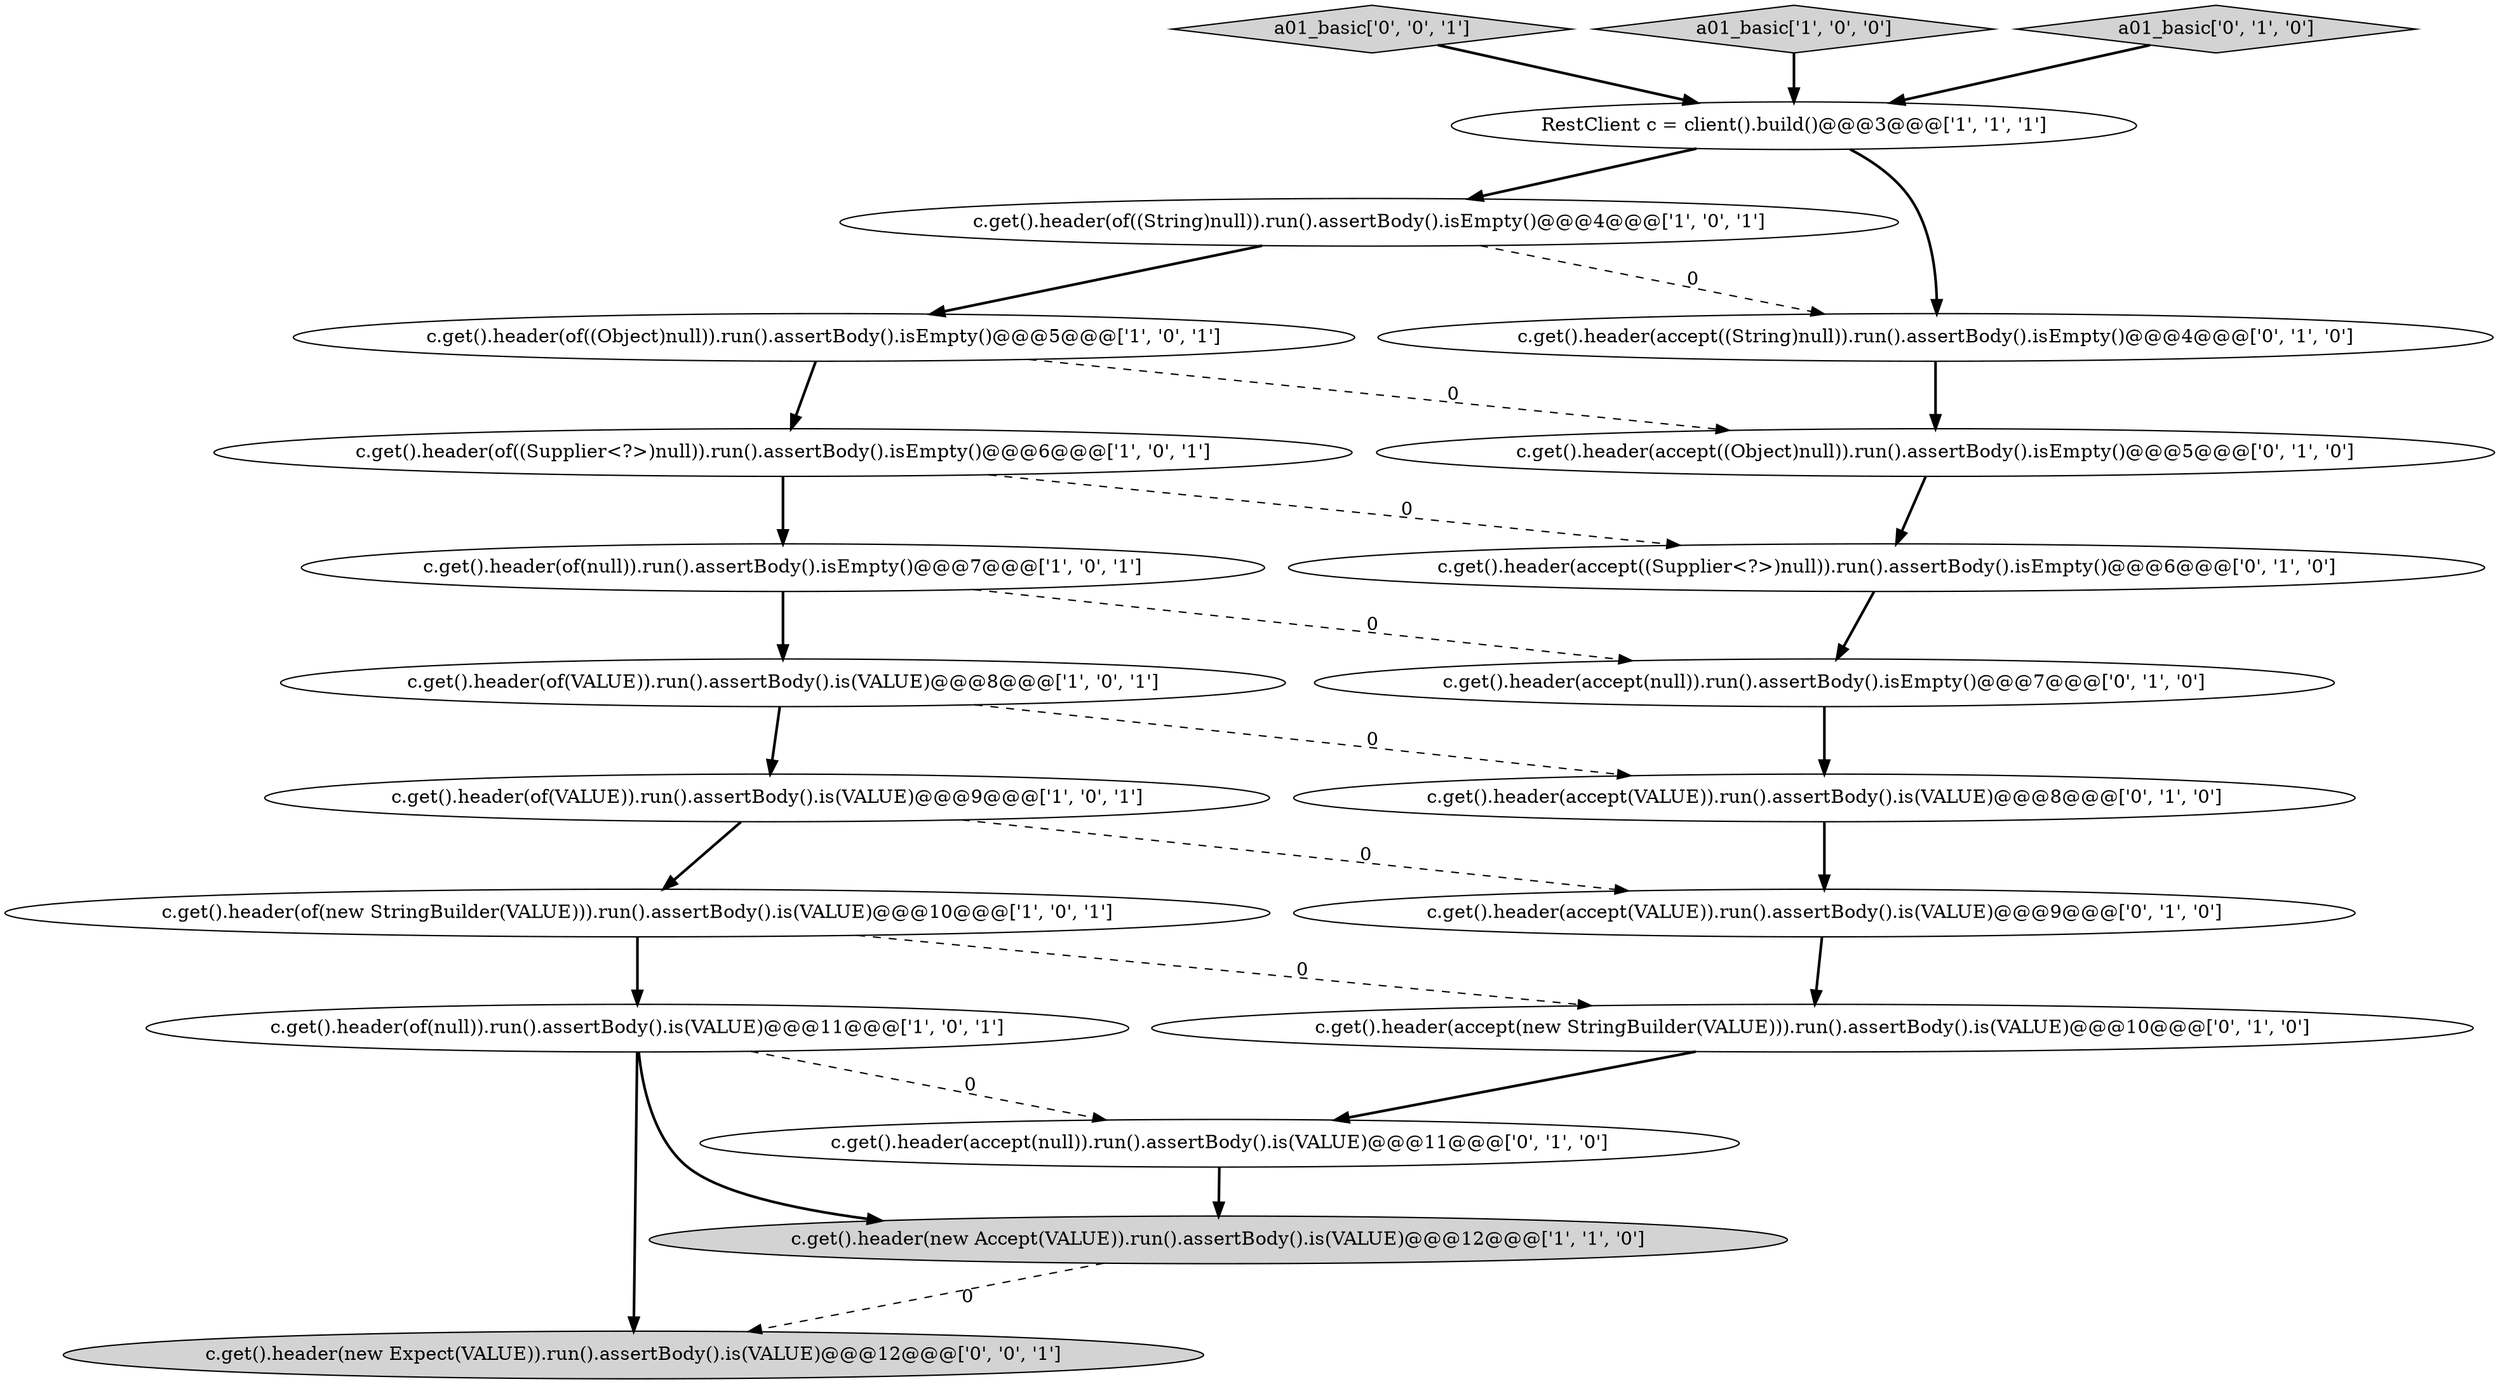 digraph {
7 [style = filled, label = "c.get().header(of(null)).run().assertBody().is(VALUE)@@@11@@@['1', '0', '1']", fillcolor = white, shape = ellipse image = "AAA0AAABBB1BBB"];
3 [style = filled, label = "c.get().header(of(VALUE)).run().assertBody().is(VALUE)@@@9@@@['1', '0', '1']", fillcolor = white, shape = ellipse image = "AAA0AAABBB1BBB"];
5 [style = filled, label = "c.get().header(of(VALUE)).run().assertBody().is(VALUE)@@@8@@@['1', '0', '1']", fillcolor = white, shape = ellipse image = "AAA0AAABBB1BBB"];
17 [style = filled, label = "c.get().header(accept(new StringBuilder(VALUE))).run().assertBody().is(VALUE)@@@10@@@['0', '1', '0']", fillcolor = white, shape = ellipse image = "AAA1AAABBB2BBB"];
0 [style = filled, label = "RestClient c = client().build()@@@3@@@['1', '1', '1']", fillcolor = white, shape = ellipse image = "AAA0AAABBB1BBB"];
13 [style = filled, label = "c.get().header(accept(VALUE)).run().assertBody().is(VALUE)@@@9@@@['0', '1', '0']", fillcolor = white, shape = ellipse image = "AAA1AAABBB2BBB"];
6 [style = filled, label = "c.get().header(of((Object)null)).run().assertBody().isEmpty()@@@5@@@['1', '0', '1']", fillcolor = white, shape = ellipse image = "AAA0AAABBB1BBB"];
14 [style = filled, label = "c.get().header(accept(null)).run().assertBody().is(VALUE)@@@11@@@['0', '1', '0']", fillcolor = white, shape = ellipse image = "AAA1AAABBB2BBB"];
21 [style = filled, label = "c.get().header(new Expect(VALUE)).run().assertBody().is(VALUE)@@@12@@@['0', '0', '1']", fillcolor = lightgray, shape = ellipse image = "AAA0AAABBB3BBB"];
8 [style = filled, label = "c.get().header(of((Supplier<?>)null)).run().assertBody().isEmpty()@@@6@@@['1', '0', '1']", fillcolor = white, shape = ellipse image = "AAA0AAABBB1BBB"];
20 [style = filled, label = "a01_basic['0', '0', '1']", fillcolor = lightgray, shape = diamond image = "AAA0AAABBB3BBB"];
2 [style = filled, label = "a01_basic['1', '0', '0']", fillcolor = lightgray, shape = diamond image = "AAA0AAABBB1BBB"];
16 [style = filled, label = "c.get().header(accept(VALUE)).run().assertBody().is(VALUE)@@@8@@@['0', '1', '0']", fillcolor = white, shape = ellipse image = "AAA1AAABBB2BBB"];
11 [style = filled, label = "c.get().header(accept((Supplier<?>)null)).run().assertBody().isEmpty()@@@6@@@['0', '1', '0']", fillcolor = white, shape = ellipse image = "AAA1AAABBB2BBB"];
10 [style = filled, label = "c.get().header(of(null)).run().assertBody().isEmpty()@@@7@@@['1', '0', '1']", fillcolor = white, shape = ellipse image = "AAA0AAABBB1BBB"];
4 [style = filled, label = "c.get().header(new Accept(VALUE)).run().assertBody().is(VALUE)@@@12@@@['1', '1', '0']", fillcolor = lightgray, shape = ellipse image = "AAA0AAABBB1BBB"];
18 [style = filled, label = "c.get().header(accept((Object)null)).run().assertBody().isEmpty()@@@5@@@['0', '1', '0']", fillcolor = white, shape = ellipse image = "AAA1AAABBB2BBB"];
19 [style = filled, label = "c.get().header(accept(null)).run().assertBody().isEmpty()@@@7@@@['0', '1', '0']", fillcolor = white, shape = ellipse image = "AAA1AAABBB2BBB"];
15 [style = filled, label = "a01_basic['0', '1', '0']", fillcolor = lightgray, shape = diamond image = "AAA0AAABBB2BBB"];
1 [style = filled, label = "c.get().header(of((String)null)).run().assertBody().isEmpty()@@@4@@@['1', '0', '1']", fillcolor = white, shape = ellipse image = "AAA0AAABBB1BBB"];
9 [style = filled, label = "c.get().header(of(new StringBuilder(VALUE))).run().assertBody().is(VALUE)@@@10@@@['1', '0', '1']", fillcolor = white, shape = ellipse image = "AAA0AAABBB1BBB"];
12 [style = filled, label = "c.get().header(accept((String)null)).run().assertBody().isEmpty()@@@4@@@['0', '1', '0']", fillcolor = white, shape = ellipse image = "AAA1AAABBB2BBB"];
5->16 [style = dashed, label="0"];
8->11 [style = dashed, label="0"];
6->18 [style = dashed, label="0"];
4->21 [style = dashed, label="0"];
13->17 [style = bold, label=""];
9->17 [style = dashed, label="0"];
17->14 [style = bold, label=""];
16->13 [style = bold, label=""];
1->6 [style = bold, label=""];
6->8 [style = bold, label=""];
7->21 [style = bold, label=""];
0->1 [style = bold, label=""];
3->13 [style = dashed, label="0"];
19->16 [style = bold, label=""];
15->0 [style = bold, label=""];
0->12 [style = bold, label=""];
7->4 [style = bold, label=""];
11->19 [style = bold, label=""];
3->9 [style = bold, label=""];
12->18 [style = bold, label=""];
1->12 [style = dashed, label="0"];
10->19 [style = dashed, label="0"];
2->0 [style = bold, label=""];
5->3 [style = bold, label=""];
7->14 [style = dashed, label="0"];
14->4 [style = bold, label=""];
20->0 [style = bold, label=""];
10->5 [style = bold, label=""];
18->11 [style = bold, label=""];
8->10 [style = bold, label=""];
9->7 [style = bold, label=""];
}
